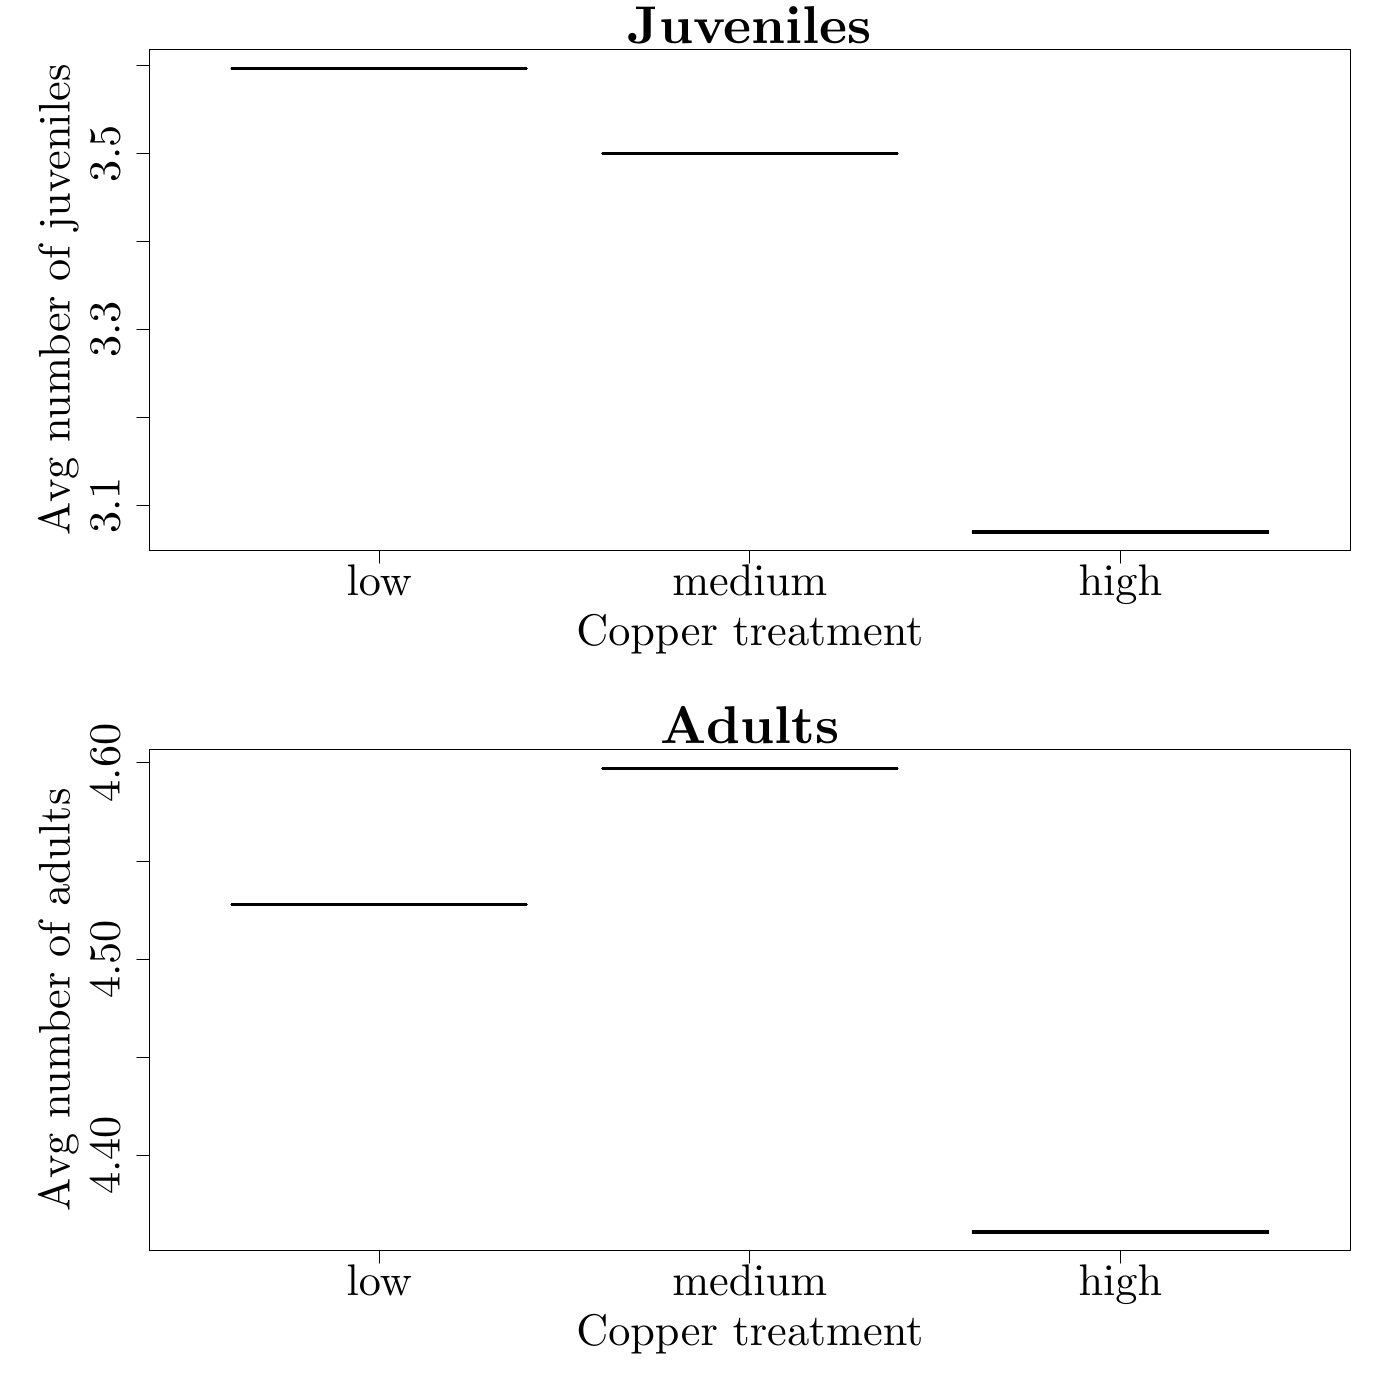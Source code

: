 % Created by tikzDevice version 0.7.0 on 2014-04-15 16:54:08
% !TEX encoding = UTF-8 Unicode
\documentclass{article}
\nonstopmode

\usepackage{tikz}

\usepackage[active,tightpage,psfixbb]{preview}

\PreviewEnvironment{pgfpicture}

\setlength\PreviewBorder{0pt}

\newcommand{\SweaveOpts}[1]{}  % do not interfere with LaTeX
\newcommand{\SweaveInput}[1]{} % because they are not real TeX commands
\newcommand{\Sexpr}[1]{}       % will only be parsed by R


\usepackage[utf8]{inputenc}
\usepackage{amsmath}
\usepackage{graphicx}
%\usepackage{bbold}
\usepackage{tikz}
%\usepackage{silence}
\usepackage{mdframed}
%\WarningFilter{mdframed}{You got a bad break}
\usepackage[colorinlistoftodos]{todonotes}
\usepackage{listings}
\usepackage{color}
\colorlet{exampcol}{blue!10}
\usepackage{multicol}
\usepackage{booktabs}

\title{BIO311: Population Ecology\\ \textit{Practical 6: An introduction to \texttt{R}}}
\setlength\parindent{0pt}

\author{Koen van Benthem \& Tina Cornioley\\\\
\tt{koen.vanbenthem@ieu.uzh.ch}\\ \tt{tina.cornioley@ieu.uzh.ch}}

\date{Spring 2014}
\setcounter{tocdepth}{1} % Determines the depth of the table of contents;; 0:chapters, 1: chapters and sections, 2: chapters,sections and subsections

%\renewcommand{\theExercise}{\thechapter.\arabic{Exercise}}%


\begin{document}

\begin{tikzpicture}[x=1pt,y=1pt]
\definecolor[named]{fillColor}{rgb}{1.00,1.00,1.00}
\path[use as bounding box,fill=fillColor,fill opacity=0.00] (0,0) rectangle (505.89,505.89);
\begin{scope}
\path[clip] ( 54.00,306.94) rectangle (487.89,487.89);
\definecolor[named]{drawColor}{rgb}{0.00,0.00,0.00}

\path[draw=drawColor,line width= 1.2pt,line join=round] ( 83.46,481.19) -- (190.59,481.19);

\path[draw=drawColor,line width= 0.4pt,dash pattern=on 4pt off 4pt ,line join=round,line cap=round] (137.03,481.19) -- (137.03,481.19);

\path[draw=drawColor,line width= 0.4pt,dash pattern=on 4pt off 4pt ,line join=round,line cap=round] (137.03,481.19) -- (137.03,481.19);

\path[draw=drawColor,line width= 0.4pt,line join=round,line cap=round] (110.25,481.19) -- (163.81,481.19);

\path[draw=drawColor,line width= 0.4pt,line join=round,line cap=round] (110.25,481.19) -- (163.81,481.19);

\path[draw=drawColor,line width= 0.4pt,line join=round,line cap=round] ( 83.46,481.19) --
	(190.59,481.19) --
	(190.59,481.19) --
	( 83.46,481.19) --
	( 83.46,481.19);

\path[draw=drawColor,line width= 1.2pt,line join=round] (217.38,450.33) -- (324.51,450.33);

\path[draw=drawColor,line width= 0.4pt,dash pattern=on 4pt off 4pt ,line join=round,line cap=round] (270.94,450.33) -- (270.94,450.33);

\path[draw=drawColor,line width= 0.4pt,dash pattern=on 4pt off 4pt ,line join=round,line cap=round] (270.94,450.33) -- (270.94,450.33);

\path[draw=drawColor,line width= 0.4pt,line join=round,line cap=round] (244.16,450.33) -- (297.73,450.33);

\path[draw=drawColor,line width= 0.4pt,line join=round,line cap=round] (244.16,450.33) -- (297.73,450.33);

\path[draw=drawColor,line width= 0.4pt,line join=round,line cap=round] (217.38,450.33) --
	(324.51,450.33) --
	(324.51,450.33) --
	(217.38,450.33) --
	(217.38,450.33);

\path[draw=drawColor,line width= 1.2pt,line join=round] (351.30,313.65) -- (458.43,313.65);

\path[draw=drawColor,line width= 0.4pt,dash pattern=on 4pt off 4pt ,line join=round,line cap=round] (404.86,313.65) -- (404.86,313.65);

\path[draw=drawColor,line width= 0.4pt,dash pattern=on 4pt off 4pt ,line join=round,line cap=round] (404.86,313.65) -- (404.86,313.65);

\path[draw=drawColor,line width= 0.4pt,line join=round,line cap=round] (378.08,313.65) -- (431.64,313.65);

\path[draw=drawColor,line width= 0.4pt,line join=round,line cap=round] (378.08,313.65) -- (431.64,313.65);

\path[draw=drawColor,line width= 0.4pt,line join=round,line cap=round] (351.30,313.65) --
	(458.43,313.65) --
	(458.43,313.65) --
	(351.30,313.65) --
	(351.30,313.65);
\end{scope}
\begin{scope}
\path[clip] (  0.00,  0.00) rectangle (505.89,505.89);
\definecolor[named]{drawColor}{rgb}{0.00,0.00,0.00}

\path[draw=drawColor,line width= 0.4pt,line join=round,line cap=round] (137.03,306.94) -- (404.86,306.94);

\path[draw=drawColor,line width= 0.4pt,line join=round,line cap=round] (137.03,306.94) -- (137.03,302.44);

\path[draw=drawColor,line width= 0.4pt,line join=round,line cap=round] (270.94,306.94) -- (270.94,302.44);

\path[draw=drawColor,line width= 0.4pt,line join=round,line cap=round] (404.86,306.94) -- (404.86,302.44);

\node[text=drawColor,anchor=base,inner sep=0pt, outer sep=0pt, scale=  1.60] at (137.03,290.75) {low};

\node[text=drawColor,anchor=base,inner sep=0pt, outer sep=0pt, scale=  1.60] at (270.94,290.75) {medium};

\node[text=drawColor,anchor=base,inner sep=0pt, outer sep=0pt, scale=  1.60] at (404.86,290.75) {high};

\path[draw=drawColor,line width= 0.4pt,line join=round,line cap=round] ( 54.00,323.35) -- ( 54.00,482.07);

\path[draw=drawColor,line width= 0.4pt,line join=round,line cap=round] ( 54.00,323.35) -- ( 49.50,323.35);

\path[draw=drawColor,line width= 0.4pt,line join=round,line cap=round] ( 54.00,355.09) -- ( 49.50,355.09);

\path[draw=drawColor,line width= 0.4pt,line join=round,line cap=round] ( 54.00,386.84) -- ( 49.50,386.84);

\path[draw=drawColor,line width= 0.4pt,line join=round,line cap=round] ( 54.00,418.58) -- ( 49.50,418.58);

\path[draw=drawColor,line width= 0.4pt,line join=round,line cap=round] ( 54.00,450.33) -- ( 49.50,450.33);

\path[draw=drawColor,line width= 0.4pt,line join=round,line cap=round] ( 54.00,482.07) -- ( 49.50,482.07);

\node[text=drawColor,rotate= 90.00,anchor=base,inner sep=0pt, outer sep=0pt, scale=  1.60] at ( 43.20,323.35) {3.1};

\node[text=drawColor,rotate= 90.00,anchor=base,inner sep=0pt, outer sep=0pt, scale=  1.60] at ( 43.20,386.84) {3.3};

\node[text=drawColor,rotate= 90.00,anchor=base,inner sep=0pt, outer sep=0pt, scale=  1.60] at ( 43.20,450.33) {3.5};
\end{scope}
\begin{scope}
\path[clip] (  0.00,252.94) rectangle (505.89,505.89);
\definecolor[named]{drawColor}{rgb}{0.00,0.00,0.00}

\node[text=drawColor,anchor=base,inner sep=0pt, outer sep=0pt, scale=  1.92] at (270.95,490.26) {\bfseries Juveniles};

\node[text=drawColor,anchor=base,inner sep=0pt, outer sep=0pt, scale=  1.60] at (270.95,272.75) {Copper treatment};

\node[text=drawColor,rotate= 90.00,anchor=base,inner sep=0pt, outer sep=0pt, scale=  1.60] at ( 25.20,397.42) {Avg number of juveniles};
\end{scope}
\begin{scope}
\path[clip] (  0.00,  0.00) rectangle (505.89,505.89);
\definecolor[named]{drawColor}{rgb}{0.00,0.00,0.00}

\path[draw=drawColor,line width= 0.4pt,line join=round,line cap=round] ( 54.00,306.94) --
	(487.89,306.94) --
	(487.89,487.89) --
	( 54.00,487.89) --
	( 54.00,306.94);
\end{scope}
\begin{scope}
\path[clip] ( 54.00, 54.00) rectangle (487.89,234.94);
\definecolor[named]{drawColor}{rgb}{0.00,0.00,0.00}

\path[draw=drawColor,line width= 1.2pt,line join=round] ( 83.46,178.97) -- (190.59,178.97);

\path[draw=drawColor,line width= 0.4pt,dash pattern=on 4pt off 4pt ,line join=round,line cap=round] (137.03,178.97) -- (137.03,178.97);

\path[draw=drawColor,line width= 0.4pt,dash pattern=on 4pt off 4pt ,line join=round,line cap=round] (137.03,178.97) -- (137.03,178.97);

\path[draw=drawColor,line width= 0.4pt,line join=round,line cap=round] (110.25,178.97) -- (163.81,178.97);

\path[draw=drawColor,line width= 0.4pt,line join=round,line cap=round] (110.25,178.97) -- (163.81,178.97);

\path[draw=drawColor,line width= 0.4pt,line join=round,line cap=round] ( 83.46,178.97) --
	(190.59,178.97) --
	(190.59,178.97) --
	( 83.46,178.97) --
	( 83.46,178.97);

\path[draw=drawColor,line width= 1.2pt,line join=round] (217.38,228.24) -- (324.51,228.24);

\path[draw=drawColor,line width= 0.4pt,dash pattern=on 4pt off 4pt ,line join=round,line cap=round] (270.94,228.24) -- (270.94,228.24);

\path[draw=drawColor,line width= 0.4pt,dash pattern=on 4pt off 4pt ,line join=round,line cap=round] (270.94,228.24) -- (270.94,228.24);

\path[draw=drawColor,line width= 0.4pt,line join=round,line cap=round] (244.16,228.24) -- (297.73,228.24);

\path[draw=drawColor,line width= 0.4pt,line join=round,line cap=round] (244.16,228.24) -- (297.73,228.24);

\path[draw=drawColor,line width= 0.4pt,line join=round,line cap=round] (217.38,228.24) --
	(324.51,228.24) --
	(324.51,228.24) --
	(217.38,228.24) --
	(217.38,228.24);

\path[draw=drawColor,line width= 1.2pt,line join=round] (351.30, 60.70) -- (458.43, 60.70);

\path[draw=drawColor,line width= 0.4pt,dash pattern=on 4pt off 4pt ,line join=round,line cap=round] (404.86, 60.70) -- (404.86, 60.70);

\path[draw=drawColor,line width= 0.4pt,dash pattern=on 4pt off 4pt ,line join=round,line cap=round] (404.86, 60.70) -- (404.86, 60.70);

\path[draw=drawColor,line width= 0.4pt,line join=round,line cap=round] (378.08, 60.70) -- (431.64, 60.70);

\path[draw=drawColor,line width= 0.4pt,line join=round,line cap=round] (378.08, 60.70) -- (431.64, 60.70);

\path[draw=drawColor,line width= 0.4pt,line join=round,line cap=round] (351.30, 60.70) --
	(458.43, 60.70) --
	(458.43, 60.70) --
	(351.30, 60.70) --
	(351.30, 60.70);
\end{scope}
\begin{scope}
\path[clip] (  0.00,  0.00) rectangle (505.89,505.89);
\definecolor[named]{drawColor}{rgb}{0.00,0.00,0.00}

\path[draw=drawColor,line width= 0.4pt,line join=round,line cap=round] (137.03, 54.00) -- (404.86, 54.00);

\path[draw=drawColor,line width= 0.4pt,line join=round,line cap=round] (137.03, 54.00) -- (137.03, 49.50);

\path[draw=drawColor,line width= 0.4pt,line join=round,line cap=round] (270.94, 54.00) -- (270.94, 49.50);

\path[draw=drawColor,line width= 0.4pt,line join=round,line cap=round] (404.86, 54.00) -- (404.86, 49.50);

\node[text=drawColor,anchor=base,inner sep=0pt, outer sep=0pt, scale=  1.60] at (137.03, 37.80) {low};

\node[text=drawColor,anchor=base,inner sep=0pt, outer sep=0pt, scale=  1.60] at (270.94, 37.80) {medium};

\node[text=drawColor,anchor=base,inner sep=0pt, outer sep=0pt, scale=  1.60] at (404.86, 37.80) {high};

\path[draw=drawColor,line width= 0.4pt,line join=round,line cap=round] ( 54.00, 88.30) -- ( 54.00,230.21);

\path[draw=drawColor,line width= 0.4pt,line join=round,line cap=round] ( 54.00, 88.30) -- ( 49.50, 88.30);

\path[draw=drawColor,line width= 0.4pt,line join=round,line cap=round] ( 54.00,123.78) -- ( 49.50,123.78);

\path[draw=drawColor,line width= 0.4pt,line join=round,line cap=round] ( 54.00,159.26) -- ( 49.50,159.26);

\path[draw=drawColor,line width= 0.4pt,line join=round,line cap=round] ( 54.00,194.74) -- ( 49.50,194.74);

\path[draw=drawColor,line width= 0.4pt,line join=round,line cap=round] ( 54.00,230.21) -- ( 49.50,230.21);

\node[text=drawColor,rotate= 90.00,anchor=base,inner sep=0pt, outer sep=0pt, scale=  1.60] at ( 43.20, 88.30) {4.40};

\node[text=drawColor,rotate= 90.00,anchor=base,inner sep=0pt, outer sep=0pt, scale=  1.60] at ( 43.20,159.26) {4.50};

\node[text=drawColor,rotate= 90.00,anchor=base,inner sep=0pt, outer sep=0pt, scale=  1.60] at ( 43.20,230.21) {4.60};
\end{scope}
\begin{scope}
\path[clip] (  0.00,  0.00) rectangle (505.89,252.94);
\definecolor[named]{drawColor}{rgb}{0.00,0.00,0.00}

\node[text=drawColor,anchor=base,inner sep=0pt, outer sep=0pt, scale=  1.92] at (270.95,237.32) {\bfseries Adults};

\node[text=drawColor,anchor=base,inner sep=0pt, outer sep=0pt, scale=  1.60] at (270.95, 19.80) {Copper treatment};

\node[text=drawColor,rotate= 90.00,anchor=base,inner sep=0pt, outer sep=0pt, scale=  1.60] at ( 25.20,144.47) {Avg number of adults};
\end{scope}
\begin{scope}
\path[clip] (  0.00,  0.00) rectangle (505.89,505.89);
\definecolor[named]{drawColor}{rgb}{0.00,0.00,0.00}

\path[draw=drawColor,line width= 0.4pt,line join=round,line cap=round] ( 54.00, 54.00) --
	(487.89, 54.00) --
	(487.89,234.94) --
	( 54.00,234.94) --
	( 54.00, 54.00);
\end{scope}
\end{tikzpicture}

\end{document}
